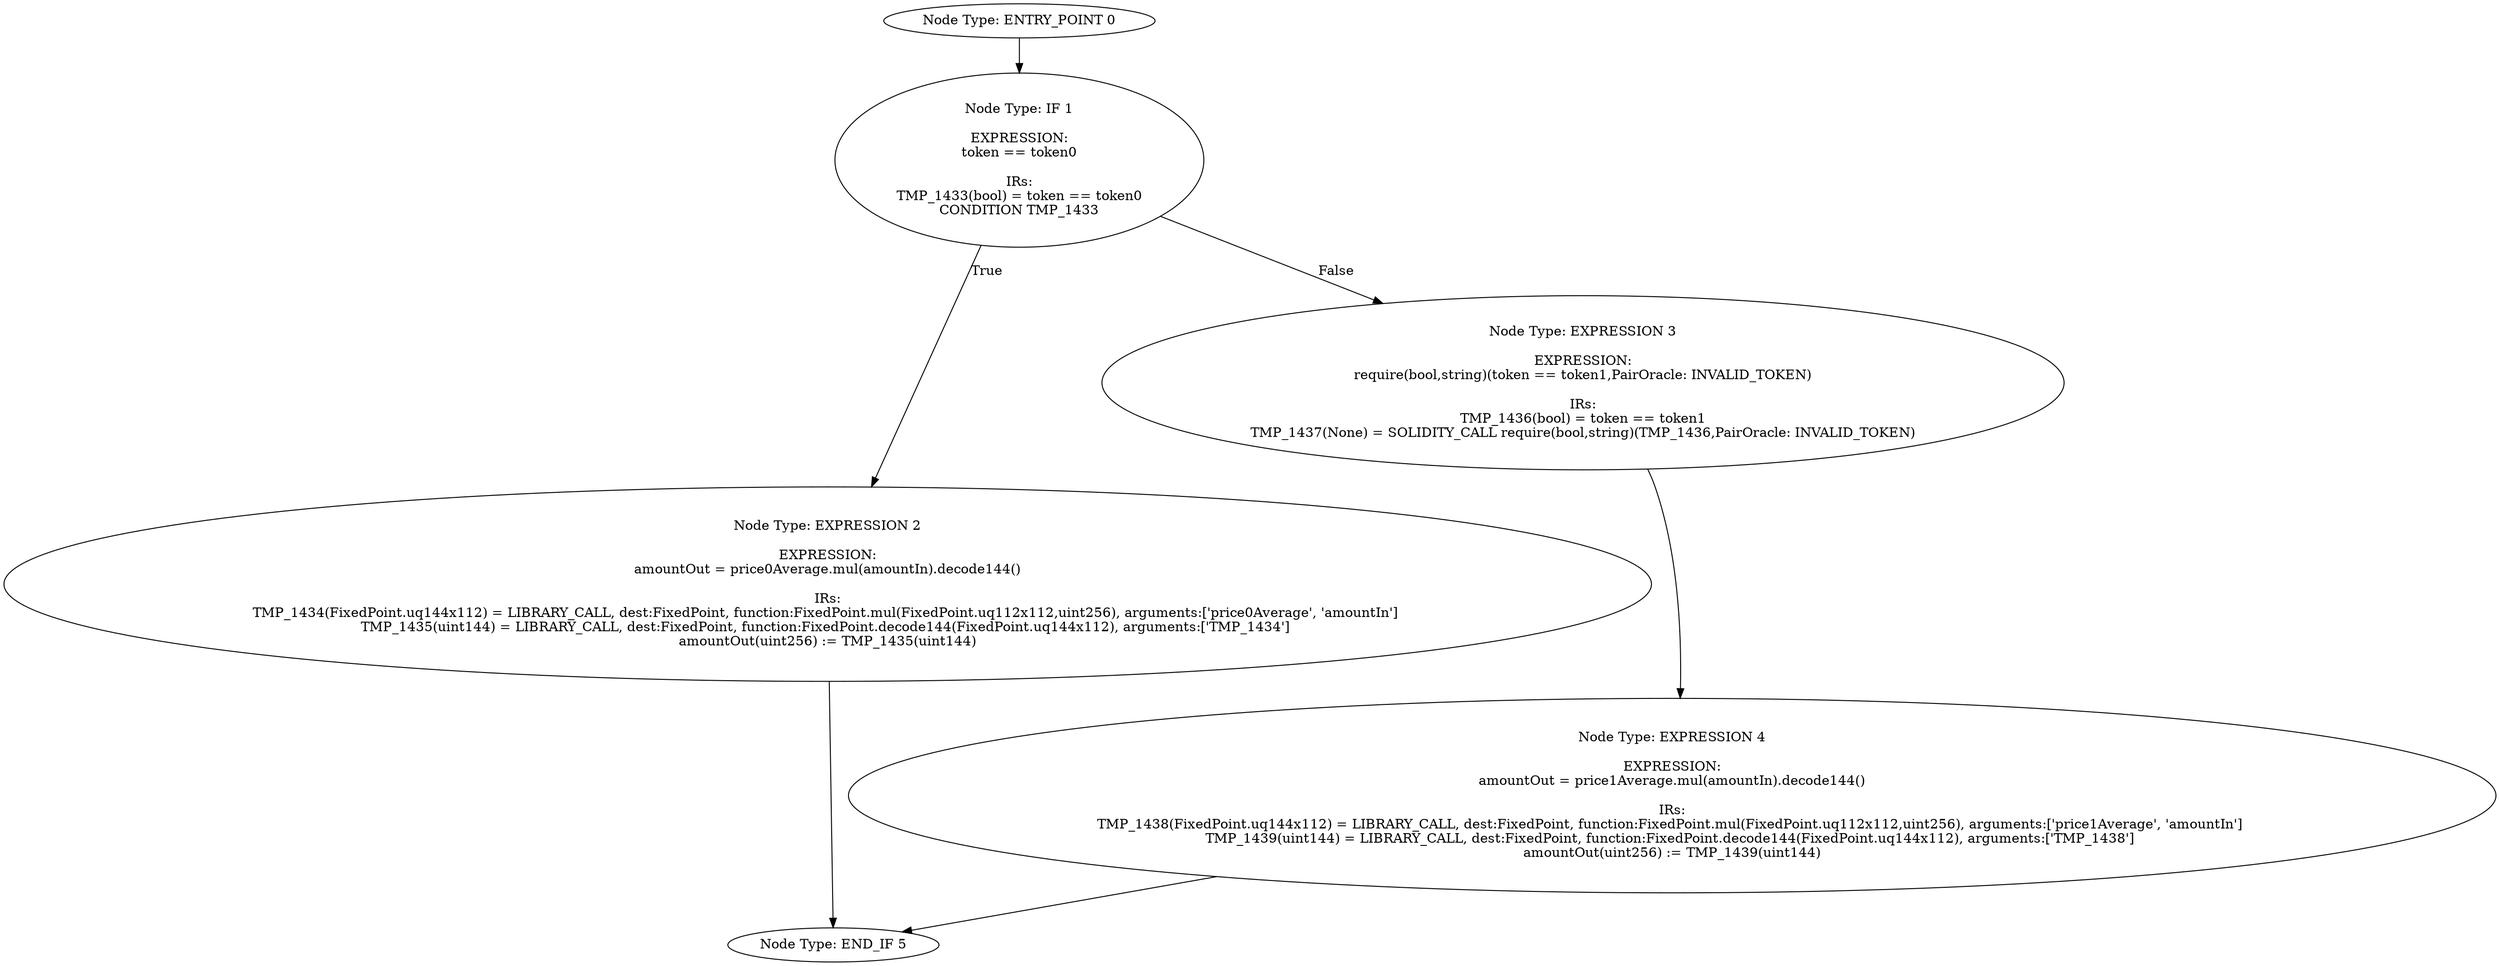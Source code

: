 digraph{
0[label="Node Type: ENTRY_POINT 0
"];
0->1;
1[label="Node Type: IF 1

EXPRESSION:
token == token0

IRs:
TMP_1433(bool) = token == token0
CONDITION TMP_1433"];
1->2[label="True"];
1->3[label="False"];
2[label="Node Type: EXPRESSION 2

EXPRESSION:
amountOut = price0Average.mul(amountIn).decode144()

IRs:
TMP_1434(FixedPoint.uq144x112) = LIBRARY_CALL, dest:FixedPoint, function:FixedPoint.mul(FixedPoint.uq112x112,uint256), arguments:['price0Average', 'amountIn'] 
TMP_1435(uint144) = LIBRARY_CALL, dest:FixedPoint, function:FixedPoint.decode144(FixedPoint.uq144x112), arguments:['TMP_1434'] 
amountOut(uint256) := TMP_1435(uint144)"];
2->5;
3[label="Node Type: EXPRESSION 3

EXPRESSION:
require(bool,string)(token == token1,PairOracle: INVALID_TOKEN)

IRs:
TMP_1436(bool) = token == token1
TMP_1437(None) = SOLIDITY_CALL require(bool,string)(TMP_1436,PairOracle: INVALID_TOKEN)"];
3->4;
4[label="Node Type: EXPRESSION 4

EXPRESSION:
amountOut = price1Average.mul(amountIn).decode144()

IRs:
TMP_1438(FixedPoint.uq144x112) = LIBRARY_CALL, dest:FixedPoint, function:FixedPoint.mul(FixedPoint.uq112x112,uint256), arguments:['price1Average', 'amountIn'] 
TMP_1439(uint144) = LIBRARY_CALL, dest:FixedPoint, function:FixedPoint.decode144(FixedPoint.uq144x112), arguments:['TMP_1438'] 
amountOut(uint256) := TMP_1439(uint144)"];
4->5;
5[label="Node Type: END_IF 5
"];
}
